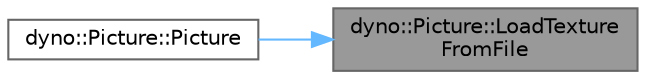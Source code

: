 digraph "dyno::Picture::LoadTextureFromFile"
{
 // LATEX_PDF_SIZE
  bgcolor="transparent";
  edge [fontname=Helvetica,fontsize=10,labelfontname=Helvetica,labelfontsize=10];
  node [fontname=Helvetica,fontsize=10,shape=box,height=0.2,width=0.4];
  rankdir="RL";
  Node1 [id="Node000001",label="dyno::Picture::LoadTexture\lFromFile",height=0.2,width=0.4,color="gray40", fillcolor="grey60", style="filled", fontcolor="black",tooltip=" "];
  Node1 -> Node2 [id="edge1_Node000001_Node000002",dir="back",color="steelblue1",style="solid",tooltip=" "];
  Node2 [id="Node000002",label="dyno::Picture::Picture",height=0.2,width=0.4,color="grey40", fillcolor="white", style="filled",URL="$structdyno_1_1_picture.html#aced5cb1c3f9efc98df181ac1b2c80f1a",tooltip=" "];
}

